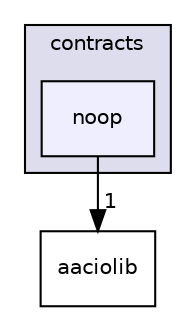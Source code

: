 digraph "contracts/noop" {
  compound=true
  node [ fontsize="10", fontname="Helvetica"];
  edge [ labelfontsize="10", labelfontname="Helvetica"];
  subgraph clusterdir_ae9b15dd87e066e1908bbd90e8f38627 {
    graph [ bgcolor="#ddddee", pencolor="black", label="contracts" fontname="Helvetica", fontsize="10", URL="dir_ae9b15dd87e066e1908bbd90e8f38627.html"]
  dir_df751e79df7be346a776acee8d6105d1 [shape=box, label="noop", style="filled", fillcolor="#eeeeff", pencolor="black", URL="dir_df751e79df7be346a776acee8d6105d1.html"];
  }
  dir_eebd46385ac17dfe81e47e86b6b64bf0 [shape=box label="aaciolib" URL="dir_eebd46385ac17dfe81e47e86b6b64bf0.html"];
  dir_df751e79df7be346a776acee8d6105d1->dir_eebd46385ac17dfe81e47e86b6b64bf0 [headlabel="1", labeldistance=1.5 headhref="dir_001633_000015.html"];
}
